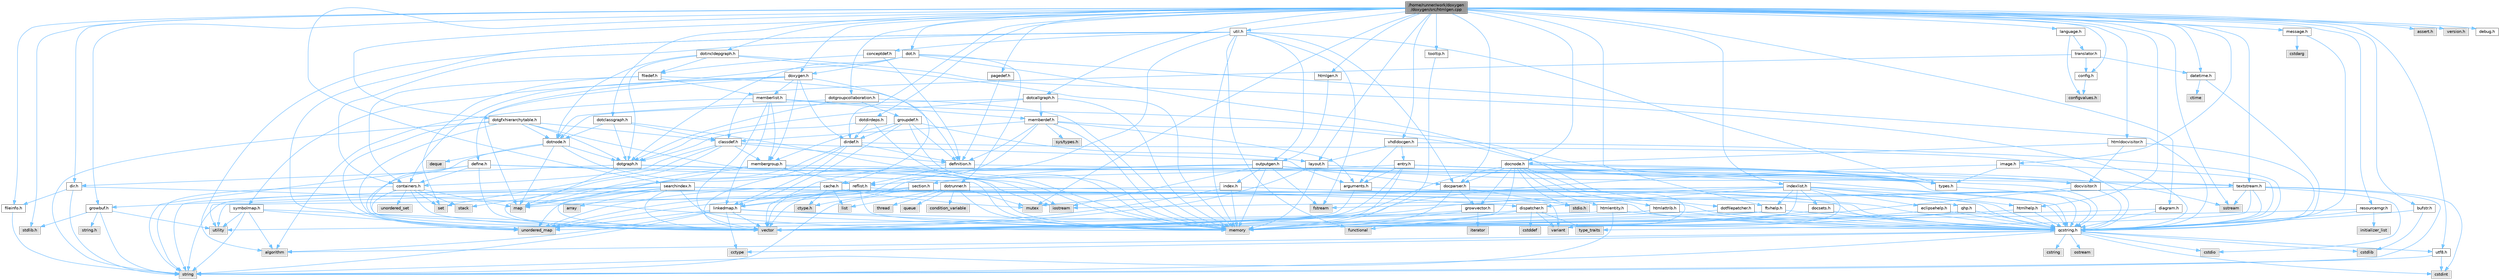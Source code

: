 digraph "/home/runner/work/doxygen/doxygen/src/htmlgen.cpp"
{
 // INTERACTIVE_SVG=YES
 // LATEX_PDF_SIZE
  bgcolor="transparent";
  edge [fontname=Helvetica,fontsize=10,labelfontname=Helvetica,labelfontsize=10];
  node [fontname=Helvetica,fontsize=10,shape=box,height=0.2,width=0.4];
  Node1 [label="/home/runner/work/doxygen\l/doxygen/src/htmlgen.cpp",height=0.2,width=0.4,color="gray40", fillcolor="grey60", style="filled", fontcolor="black",tooltip=" "];
  Node1 -> Node2 [color="steelblue1",style="solid"];
  Node2 [label="stdlib.h",height=0.2,width=0.4,color="grey60", fillcolor="#E0E0E0", style="filled",tooltip=" "];
  Node1 -> Node3 [color="steelblue1",style="solid"];
  Node3 [label="assert.h",height=0.2,width=0.4,color="grey60", fillcolor="#E0E0E0", style="filled",tooltip=" "];
  Node1 -> Node4 [color="steelblue1",style="solid"];
  Node4 [label="mutex",height=0.2,width=0.4,color="grey60", fillcolor="#E0E0E0", style="filled",tooltip=" "];
  Node1 -> Node5 [color="steelblue1",style="solid"];
  Node5 [label="sstream",height=0.2,width=0.4,color="grey60", fillcolor="#E0E0E0", style="filled",tooltip=" "];
  Node1 -> Node6 [color="steelblue1",style="solid"];
  Node6 [label="message.h",height=0.2,width=0.4,color="grey40", fillcolor="white", style="filled",URL="$d2/d0d/message_8h.html",tooltip=" "];
  Node6 -> Node7 [color="steelblue1",style="solid"];
  Node7 [label="cstdarg",height=0.2,width=0.4,color="grey60", fillcolor="#E0E0E0", style="filled",tooltip=" "];
  Node6 -> Node8 [color="steelblue1",style="solid"];
  Node8 [label="qcstring.h",height=0.2,width=0.4,color="grey40", fillcolor="white", style="filled",URL="$d7/d5c/qcstring_8h.html",tooltip=" "];
  Node8 -> Node9 [color="steelblue1",style="solid"];
  Node9 [label="string",height=0.2,width=0.4,color="grey60", fillcolor="#E0E0E0", style="filled",tooltip=" "];
  Node8 -> Node10 [color="steelblue1",style="solid"];
  Node10 [label="algorithm",height=0.2,width=0.4,color="grey60", fillcolor="#E0E0E0", style="filled",tooltip=" "];
  Node8 -> Node11 [color="steelblue1",style="solid"];
  Node11 [label="cctype",height=0.2,width=0.4,color="grey60", fillcolor="#E0E0E0", style="filled",tooltip=" "];
  Node8 -> Node12 [color="steelblue1",style="solid"];
  Node12 [label="cstring",height=0.2,width=0.4,color="grey60", fillcolor="#E0E0E0", style="filled",tooltip=" "];
  Node8 -> Node13 [color="steelblue1",style="solid"];
  Node13 [label="cstdio",height=0.2,width=0.4,color="grey60", fillcolor="#E0E0E0", style="filled",tooltip=" "];
  Node8 -> Node14 [color="steelblue1",style="solid"];
  Node14 [label="cstdlib",height=0.2,width=0.4,color="grey60", fillcolor="#E0E0E0", style="filled",tooltip=" "];
  Node8 -> Node15 [color="steelblue1",style="solid"];
  Node15 [label="cstdint",height=0.2,width=0.4,color="grey60", fillcolor="#E0E0E0", style="filled",tooltip=" "];
  Node8 -> Node16 [color="steelblue1",style="solid"];
  Node16 [label="ostream",height=0.2,width=0.4,color="grey60", fillcolor="#E0E0E0", style="filled",tooltip=" "];
  Node8 -> Node17 [color="steelblue1",style="solid"];
  Node17 [label="utf8.h",height=0.2,width=0.4,color="grey40", fillcolor="white", style="filled",URL="$db/d7c/utf8_8h.html",tooltip="Various UTF8 related helper functions."];
  Node17 -> Node15 [color="steelblue1",style="solid"];
  Node17 -> Node9 [color="steelblue1",style="solid"];
  Node1 -> Node18 [color="steelblue1",style="solid"];
  Node18 [label="htmlgen.h",height=0.2,width=0.4,color="grey40", fillcolor="white", style="filled",URL="$d8/d56/htmlgen_8h.html",tooltip=" "];
  Node18 -> Node19 [color="steelblue1",style="solid"];
  Node19 [label="outputgen.h",height=0.2,width=0.4,color="grey40", fillcolor="white", style="filled",URL="$df/d06/outputgen_8h.html",tooltip=" "];
  Node19 -> Node20 [color="steelblue1",style="solid"];
  Node20 [label="memory",height=0.2,width=0.4,color="grey60", fillcolor="#E0E0E0", style="filled",tooltip=" "];
  Node19 -> Node21 [color="steelblue1",style="solid"];
  Node21 [label="stack",height=0.2,width=0.4,color="grey60", fillcolor="#E0E0E0", style="filled",tooltip=" "];
  Node19 -> Node22 [color="steelblue1",style="solid"];
  Node22 [label="iostream",height=0.2,width=0.4,color="grey60", fillcolor="#E0E0E0", style="filled",tooltip=" "];
  Node19 -> Node23 [color="steelblue1",style="solid"];
  Node23 [label="fstream",height=0.2,width=0.4,color="grey60", fillcolor="#E0E0E0", style="filled",tooltip=" "];
  Node19 -> Node24 [color="steelblue1",style="solid"];
  Node24 [label="types.h",height=0.2,width=0.4,color="grey40", fillcolor="white", style="filled",URL="$d9/d49/types_8h.html",tooltip="This file contains a number of basic enums and types."];
  Node24 -> Node8 [color="steelblue1",style="solid"];
  Node19 -> Node25 [color="steelblue1",style="solid"];
  Node25 [label="index.h",height=0.2,width=0.4,color="grey40", fillcolor="white", style="filled",URL="$d1/db5/index_8h.html",tooltip=" "];
  Node25 -> Node20 [color="steelblue1",style="solid"];
  Node25 -> Node26 [color="steelblue1",style="solid"];
  Node26 [label="vector",height=0.2,width=0.4,color="grey60", fillcolor="#E0E0E0", style="filled",tooltip=" "];
  Node25 -> Node27 [color="steelblue1",style="solid"];
  Node27 [label="map",height=0.2,width=0.4,color="grey60", fillcolor="#E0E0E0", style="filled",tooltip=" "];
  Node25 -> Node8 [color="steelblue1",style="solid"];
  Node19 -> Node28 [color="steelblue1",style="solid"];
  Node28 [label="section.h",height=0.2,width=0.4,color="grey40", fillcolor="white", style="filled",URL="$d1/d2a/section_8h.html",tooltip=" "];
  Node28 -> Node9 [color="steelblue1",style="solid"];
  Node28 -> Node29 [color="steelblue1",style="solid"];
  Node29 [label="unordered_map",height=0.2,width=0.4,color="grey60", fillcolor="#E0E0E0", style="filled",tooltip=" "];
  Node28 -> Node8 [color="steelblue1",style="solid"];
  Node28 -> Node30 [color="steelblue1",style="solid"];
  Node30 [label="linkedmap.h",height=0.2,width=0.4,color="grey40", fillcolor="white", style="filled",URL="$da/de1/linkedmap_8h.html",tooltip=" "];
  Node30 -> Node29 [color="steelblue1",style="solid"];
  Node30 -> Node26 [color="steelblue1",style="solid"];
  Node30 -> Node20 [color="steelblue1",style="solid"];
  Node30 -> Node9 [color="steelblue1",style="solid"];
  Node30 -> Node10 [color="steelblue1",style="solid"];
  Node30 -> Node11 [color="steelblue1",style="solid"];
  Node30 -> Node8 [color="steelblue1",style="solid"];
  Node19 -> Node31 [color="steelblue1",style="solid"];
  Node31 [label="textstream.h",height=0.2,width=0.4,color="grey40", fillcolor="white", style="filled",URL="$d4/d7d/textstream_8h.html",tooltip=" "];
  Node31 -> Node9 [color="steelblue1",style="solid"];
  Node31 -> Node22 [color="steelblue1",style="solid"];
  Node31 -> Node5 [color="steelblue1",style="solid"];
  Node31 -> Node15 [color="steelblue1",style="solid"];
  Node31 -> Node13 [color="steelblue1",style="solid"];
  Node31 -> Node23 [color="steelblue1",style="solid"];
  Node31 -> Node32 [color="steelblue1",style="solid"];
  Node32 [label="type_traits",height=0.2,width=0.4,color="grey60", fillcolor="#E0E0E0", style="filled",tooltip=" "];
  Node31 -> Node8 [color="steelblue1",style="solid"];
  Node19 -> Node33 [color="steelblue1",style="solid"];
  Node33 [label="docparser.h",height=0.2,width=0.4,color="grey40", fillcolor="white", style="filled",URL="$de/d9c/docparser_8h.html",tooltip=" "];
  Node33 -> Node34 [color="steelblue1",style="solid"];
  Node34 [label="stdio.h",height=0.2,width=0.4,color="grey60", fillcolor="#E0E0E0", style="filled",tooltip=" "];
  Node33 -> Node20 [color="steelblue1",style="solid"];
  Node33 -> Node8 [color="steelblue1",style="solid"];
  Node33 -> Node35 [color="steelblue1",style="solid"];
  Node35 [label="growvector.h",height=0.2,width=0.4,color="grey40", fillcolor="white", style="filled",URL="$d7/d50/growvector_8h.html",tooltip=" "];
  Node35 -> Node26 [color="steelblue1",style="solid"];
  Node35 -> Node20 [color="steelblue1",style="solid"];
  Node35 -> Node36 [color="steelblue1",style="solid"];
  Node36 [label="iterator",height=0.2,width=0.4,color="grey60", fillcolor="#E0E0E0", style="filled",tooltip=" "];
  Node1 -> Node37 [color="steelblue1",style="solid"];
  Node37 [label="config.h",height=0.2,width=0.4,color="grey40", fillcolor="white", style="filled",URL="$db/d16/config_8h.html",tooltip=" "];
  Node37 -> Node38 [color="steelblue1",style="solid"];
  Node38 [label="configvalues.h",height=0.2,width=0.4,color="grey60", fillcolor="#E0E0E0", style="filled",tooltip=" "];
  Node1 -> Node39 [color="steelblue1",style="solid"];
  Node39 [label="util.h",height=0.2,width=0.4,color="grey40", fillcolor="white", style="filled",URL="$d8/d3c/util_8h.html",tooltip="A bunch of utility functions."];
  Node39 -> Node20 [color="steelblue1",style="solid"];
  Node39 -> Node29 [color="steelblue1",style="solid"];
  Node39 -> Node10 [color="steelblue1",style="solid"];
  Node39 -> Node40 [color="steelblue1",style="solid"];
  Node40 [label="functional",height=0.2,width=0.4,color="grey60", fillcolor="#E0E0E0", style="filled",tooltip=" "];
  Node39 -> Node23 [color="steelblue1",style="solid"];
  Node39 -> Node41 [color="steelblue1",style="solid"];
  Node41 [label="ctype.h",height=0.2,width=0.4,color="grey60", fillcolor="#E0E0E0", style="filled",tooltip=" "];
  Node39 -> Node24 [color="steelblue1",style="solid"];
  Node39 -> Node33 [color="steelblue1",style="solid"];
  Node39 -> Node42 [color="steelblue1",style="solid"];
  Node42 [label="containers.h",height=0.2,width=0.4,color="grey40", fillcolor="white", style="filled",URL="$d5/d75/containers_8h.html",tooltip=" "];
  Node42 -> Node26 [color="steelblue1",style="solid"];
  Node42 -> Node9 [color="steelblue1",style="solid"];
  Node42 -> Node43 [color="steelblue1",style="solid"];
  Node43 [label="set",height=0.2,width=0.4,color="grey60", fillcolor="#E0E0E0", style="filled",tooltip=" "];
  Node42 -> Node27 [color="steelblue1",style="solid"];
  Node42 -> Node44 [color="steelblue1",style="solid"];
  Node44 [label="unordered_set",height=0.2,width=0.4,color="grey60", fillcolor="#E0E0E0", style="filled",tooltip=" "];
  Node42 -> Node29 [color="steelblue1",style="solid"];
  Node42 -> Node21 [color="steelblue1",style="solid"];
  Node39 -> Node19 [color="steelblue1",style="solid"];
  Node39 -> Node45 [color="steelblue1",style="solid"];
  Node45 [label="conceptdef.h",height=0.2,width=0.4,color="grey40", fillcolor="white", style="filled",URL="$da/df1/conceptdef_8h.html",tooltip=" "];
  Node45 -> Node46 [color="steelblue1",style="solid"];
  Node46 [label="definition.h",height=0.2,width=0.4,color="grey40", fillcolor="white", style="filled",URL="$df/da1/definition_8h.html",tooltip=" "];
  Node46 -> Node26 [color="steelblue1",style="solid"];
  Node46 -> Node24 [color="steelblue1",style="solid"];
  Node46 -> Node47 [color="steelblue1",style="solid"];
  Node47 [label="reflist.h",height=0.2,width=0.4,color="grey40", fillcolor="white", style="filled",URL="$d1/d02/reflist_8h.html",tooltip=" "];
  Node47 -> Node26 [color="steelblue1",style="solid"];
  Node47 -> Node29 [color="steelblue1",style="solid"];
  Node47 -> Node20 [color="steelblue1",style="solid"];
  Node47 -> Node8 [color="steelblue1",style="solid"];
  Node47 -> Node30 [color="steelblue1",style="solid"];
  Node45 -> Node48 [color="steelblue1",style="solid"];
  Node48 [label="filedef.h",height=0.2,width=0.4,color="grey40", fillcolor="white", style="filled",URL="$d4/d3a/filedef_8h.html",tooltip=" "];
  Node48 -> Node43 [color="steelblue1",style="solid"];
  Node48 -> Node46 [color="steelblue1",style="solid"];
  Node48 -> Node49 [color="steelblue1",style="solid"];
  Node49 [label="memberlist.h",height=0.2,width=0.4,color="grey40", fillcolor="white", style="filled",URL="$dd/d78/memberlist_8h.html",tooltip=" "];
  Node49 -> Node26 [color="steelblue1",style="solid"];
  Node49 -> Node10 [color="steelblue1",style="solid"];
  Node49 -> Node50 [color="steelblue1",style="solid"];
  Node50 [label="memberdef.h",height=0.2,width=0.4,color="grey40", fillcolor="white", style="filled",URL="$d4/d46/memberdef_8h.html",tooltip=" "];
  Node50 -> Node26 [color="steelblue1",style="solid"];
  Node50 -> Node20 [color="steelblue1",style="solid"];
  Node50 -> Node51 [color="steelblue1",style="solid"];
  Node51 [label="sys/types.h",height=0.2,width=0.4,color="grey60", fillcolor="#E0E0E0", style="filled",tooltip=" "];
  Node50 -> Node24 [color="steelblue1",style="solid"];
  Node50 -> Node46 [color="steelblue1",style="solid"];
  Node50 -> Node52 [color="steelblue1",style="solid"];
  Node52 [label="arguments.h",height=0.2,width=0.4,color="grey40", fillcolor="white", style="filled",URL="$df/d9b/arguments_8h.html",tooltip=" "];
  Node52 -> Node26 [color="steelblue1",style="solid"];
  Node52 -> Node8 [color="steelblue1",style="solid"];
  Node50 -> Node53 [color="steelblue1",style="solid"];
  Node53 [label="classdef.h",height=0.2,width=0.4,color="grey40", fillcolor="white", style="filled",URL="$d1/da6/classdef_8h.html",tooltip=" "];
  Node53 -> Node26 [color="steelblue1",style="solid"];
  Node53 -> Node43 [color="steelblue1",style="solid"];
  Node53 -> Node42 [color="steelblue1",style="solid"];
  Node53 -> Node46 [color="steelblue1",style="solid"];
  Node53 -> Node52 [color="steelblue1",style="solid"];
  Node53 -> Node54 [color="steelblue1",style="solid"];
  Node54 [label="membergroup.h",height=0.2,width=0.4,color="grey40", fillcolor="white", style="filled",URL="$d9/d11/membergroup_8h.html",tooltip=" "];
  Node54 -> Node26 [color="steelblue1",style="solid"];
  Node54 -> Node27 [color="steelblue1",style="solid"];
  Node54 -> Node20 [color="steelblue1",style="solid"];
  Node54 -> Node24 [color="steelblue1",style="solid"];
  Node54 -> Node47 [color="steelblue1",style="solid"];
  Node49 -> Node30 [color="steelblue1",style="solid"];
  Node49 -> Node24 [color="steelblue1",style="solid"];
  Node49 -> Node54 [color="steelblue1",style="solid"];
  Node48 -> Node42 [color="steelblue1",style="solid"];
  Node1 -> Node55 [color="steelblue1",style="solid"];
  Node55 [label="doxygen.h",height=0.2,width=0.4,color="grey40", fillcolor="white", style="filled",URL="$d1/da1/doxygen_8h.html",tooltip=" "];
  Node55 -> Node42 [color="steelblue1",style="solid"];
  Node55 -> Node54 [color="steelblue1",style="solid"];
  Node55 -> Node56 [color="steelblue1",style="solid"];
  Node56 [label="dirdef.h",height=0.2,width=0.4,color="grey40", fillcolor="white", style="filled",URL="$d6/d15/dirdef_8h.html",tooltip=" "];
  Node56 -> Node26 [color="steelblue1",style="solid"];
  Node56 -> Node27 [color="steelblue1",style="solid"];
  Node56 -> Node8 [color="steelblue1",style="solid"];
  Node56 -> Node30 [color="steelblue1",style="solid"];
  Node56 -> Node46 [color="steelblue1",style="solid"];
  Node55 -> Node49 [color="steelblue1",style="solid"];
  Node55 -> Node57 [color="steelblue1",style="solid"];
  Node57 [label="define.h",height=0.2,width=0.4,color="grey40", fillcolor="white", style="filled",URL="$df/d67/define_8h.html",tooltip=" "];
  Node57 -> Node26 [color="steelblue1",style="solid"];
  Node57 -> Node20 [color="steelblue1",style="solid"];
  Node57 -> Node9 [color="steelblue1",style="solid"];
  Node57 -> Node29 [color="steelblue1",style="solid"];
  Node57 -> Node8 [color="steelblue1",style="solid"];
  Node57 -> Node42 [color="steelblue1",style="solid"];
  Node55 -> Node58 [color="steelblue1",style="solid"];
  Node58 [label="cache.h",height=0.2,width=0.4,color="grey40", fillcolor="white", style="filled",URL="$d3/d26/cache_8h.html",tooltip=" "];
  Node58 -> Node59 [color="steelblue1",style="solid"];
  Node59 [label="list",height=0.2,width=0.4,color="grey60", fillcolor="#E0E0E0", style="filled",tooltip=" "];
  Node58 -> Node29 [color="steelblue1",style="solid"];
  Node58 -> Node4 [color="steelblue1",style="solid"];
  Node58 -> Node60 [color="steelblue1",style="solid"];
  Node60 [label="utility",height=0.2,width=0.4,color="grey60", fillcolor="#E0E0E0", style="filled",tooltip=" "];
  Node58 -> Node41 [color="steelblue1",style="solid"];
  Node55 -> Node61 [color="steelblue1",style="solid"];
  Node61 [label="symbolmap.h",height=0.2,width=0.4,color="grey40", fillcolor="white", style="filled",URL="$d7/ddd/symbolmap_8h.html",tooltip=" "];
  Node61 -> Node10 [color="steelblue1",style="solid"];
  Node61 -> Node29 [color="steelblue1",style="solid"];
  Node61 -> Node26 [color="steelblue1",style="solid"];
  Node61 -> Node9 [color="steelblue1",style="solid"];
  Node61 -> Node60 [color="steelblue1",style="solid"];
  Node1 -> Node62 [color="steelblue1",style="solid"];
  Node62 [label="diagram.h",height=0.2,width=0.4,color="grey40", fillcolor="white", style="filled",URL="$d9/d1b/diagram_8h.html",tooltip=" "];
  Node62 -> Node20 [color="steelblue1",style="solid"];
  Node62 -> Node8 [color="steelblue1",style="solid"];
  Node1 -> Node63 [color="steelblue1",style="solid"];
  Node63 [label="version.h",height=0.2,width=0.4,color="grey60", fillcolor="#E0E0E0", style="filled",tooltip=" "];
  Node1 -> Node64 [color="steelblue1",style="solid"];
  Node64 [label="dot.h",height=0.2,width=0.4,color="grey40", fillcolor="white", style="filled",URL="$d6/d4a/dot_8h.html",tooltip=" "];
  Node64 -> Node27 [color="steelblue1",style="solid"];
  Node64 -> Node8 [color="steelblue1",style="solid"];
  Node64 -> Node65 [color="steelblue1",style="solid"];
  Node65 [label="dotgraph.h",height=0.2,width=0.4,color="grey40", fillcolor="white", style="filled",URL="$d0/daa/dotgraph_8h.html",tooltip=" "];
  Node65 -> Node22 [color="steelblue1",style="solid"];
  Node65 -> Node27 [color="steelblue1",style="solid"];
  Node65 -> Node8 [color="steelblue1",style="solid"];
  Node65 -> Node66 [color="steelblue1",style="solid"];
  Node66 [label="dir.h",height=0.2,width=0.4,color="grey40", fillcolor="white", style="filled",URL="$df/d9c/dir_8h.html",tooltip=" "];
  Node66 -> Node9 [color="steelblue1",style="solid"];
  Node66 -> Node20 [color="steelblue1",style="solid"];
  Node66 -> Node67 [color="steelblue1",style="solid"];
  Node67 [label="fileinfo.h",height=0.2,width=0.4,color="grey40", fillcolor="white", style="filled",URL="$df/d45/fileinfo_8h.html",tooltip=" "];
  Node67 -> Node9 [color="steelblue1",style="solid"];
  Node64 -> Node68 [color="steelblue1",style="solid"];
  Node68 [label="dotfilepatcher.h",height=0.2,width=0.4,color="grey40", fillcolor="white", style="filled",URL="$d3/d38/dotfilepatcher_8h.html",tooltip=" "];
  Node68 -> Node26 [color="steelblue1",style="solid"];
  Node68 -> Node8 [color="steelblue1",style="solid"];
  Node64 -> Node69 [color="steelblue1",style="solid"];
  Node69 [label="dotrunner.h",height=0.2,width=0.4,color="grey40", fillcolor="white", style="filled",URL="$d2/dd1/dotrunner_8h.html",tooltip=" "];
  Node69 -> Node9 [color="steelblue1",style="solid"];
  Node69 -> Node70 [color="steelblue1",style="solid"];
  Node70 [label="thread",height=0.2,width=0.4,color="grey60", fillcolor="#E0E0E0", style="filled",tooltip=" "];
  Node69 -> Node59 [color="steelblue1",style="solid"];
  Node69 -> Node71 [color="steelblue1",style="solid"];
  Node71 [label="queue",height=0.2,width=0.4,color="grey60", fillcolor="#E0E0E0", style="filled",tooltip=" "];
  Node69 -> Node4 [color="steelblue1",style="solid"];
  Node69 -> Node72 [color="steelblue1",style="solid"];
  Node72 [label="condition_variable",height=0.2,width=0.4,color="grey60", fillcolor="#E0E0E0", style="filled",tooltip=" "];
  Node69 -> Node20 [color="steelblue1",style="solid"];
  Node69 -> Node8 [color="steelblue1",style="solid"];
  Node64 -> Node55 [color="steelblue1",style="solid"];
  Node1 -> Node73 [color="steelblue1",style="solid"];
  Node73 [label="dotcallgraph.h",height=0.2,width=0.4,color="grey40", fillcolor="white", style="filled",URL="$dc/dcf/dotcallgraph_8h.html",tooltip=" "];
  Node73 -> Node20 [color="steelblue1",style="solid"];
  Node73 -> Node74 [color="steelblue1",style="solid"];
  Node74 [label="dotnode.h",height=0.2,width=0.4,color="grey40", fillcolor="white", style="filled",URL="$d8/d3b/dotnode_8h.html",tooltip=" "];
  Node74 -> Node26 [color="steelblue1",style="solid"];
  Node74 -> Node27 [color="steelblue1",style="solid"];
  Node74 -> Node75 [color="steelblue1",style="solid"];
  Node75 [label="deque",height=0.2,width=0.4,color="grey60", fillcolor="#E0E0E0", style="filled",tooltip=" "];
  Node74 -> Node22 [color="steelblue1",style="solid"];
  Node74 -> Node65 [color="steelblue1",style="solid"];
  Node73 -> Node65 [color="steelblue1",style="solid"];
  Node73 -> Node50 [color="steelblue1",style="solid"];
  Node1 -> Node76 [color="steelblue1",style="solid"];
  Node76 [label="dotclassgraph.h",height=0.2,width=0.4,color="grey40", fillcolor="white", style="filled",URL="$d5/d04/dotclassgraph_8h.html",tooltip=" "];
  Node76 -> Node20 [color="steelblue1",style="solid"];
  Node76 -> Node53 [color="steelblue1",style="solid"];
  Node76 -> Node74 [color="steelblue1",style="solid"];
  Node76 -> Node65 [color="steelblue1",style="solid"];
  Node1 -> Node77 [color="steelblue1",style="solid"];
  Node77 [label="dotdirdeps.h",height=0.2,width=0.4,color="grey40", fillcolor="white", style="filled",URL="$d3/dcf/dotdirdeps_8h.html",tooltip=" "];
  Node77 -> Node20 [color="steelblue1",style="solid"];
  Node77 -> Node65 [color="steelblue1",style="solid"];
  Node77 -> Node56 [color="steelblue1",style="solid"];
  Node1 -> Node78 [color="steelblue1",style="solid"];
  Node78 [label="dotgfxhierarchytable.h",height=0.2,width=0.4,color="grey40", fillcolor="white", style="filled",URL="$d2/de7/dotgfxhierarchytable_8h.html",tooltip=" "];
  Node78 -> Node20 [color="steelblue1",style="solid"];
  Node78 -> Node9 [color="steelblue1",style="solid"];
  Node78 -> Node29 [color="steelblue1",style="solid"];
  Node78 -> Node26 [color="steelblue1",style="solid"];
  Node78 -> Node53 [color="steelblue1",style="solid"];
  Node78 -> Node65 [color="steelblue1",style="solid"];
  Node78 -> Node74 [color="steelblue1",style="solid"];
  Node1 -> Node79 [color="steelblue1",style="solid"];
  Node79 [label="dotgroupcollaboration.h",height=0.2,width=0.4,color="grey40", fillcolor="white", style="filled",URL="$d7/d99/dotgroupcollaboration_8h.html",tooltip=" "];
  Node79 -> Node20 [color="steelblue1",style="solid"];
  Node79 -> Node74 [color="steelblue1",style="solid"];
  Node79 -> Node65 [color="steelblue1",style="solid"];
  Node79 -> Node80 [color="steelblue1",style="solid"];
  Node80 [label="groupdef.h",height=0.2,width=0.4,color="grey40", fillcolor="white", style="filled",URL="$d1/de6/groupdef_8h.html",tooltip=" "];
  Node80 -> Node20 [color="steelblue1",style="solid"];
  Node80 -> Node46 [color="steelblue1",style="solid"];
  Node80 -> Node56 [color="steelblue1",style="solid"];
  Node80 -> Node81 [color="steelblue1",style="solid"];
  Node81 [label="layout.h",height=0.2,width=0.4,color="grey40", fillcolor="white", style="filled",URL="$db/d51/layout_8h.html",tooltip=" "];
  Node81 -> Node20 [color="steelblue1",style="solid"];
  Node81 -> Node26 [color="steelblue1",style="solid"];
  Node81 -> Node24 [color="steelblue1",style="solid"];
  Node80 -> Node54 [color="steelblue1",style="solid"];
  Node80 -> Node30 [color="steelblue1",style="solid"];
  Node1 -> Node82 [color="steelblue1",style="solid"];
  Node82 [label="dotincldepgraph.h",height=0.2,width=0.4,color="grey40", fillcolor="white", style="filled",URL="$dd/d8c/dotincldepgraph_8h.html",tooltip=" "];
  Node82 -> Node20 [color="steelblue1",style="solid"];
  Node82 -> Node8 [color="steelblue1",style="solid"];
  Node82 -> Node48 [color="steelblue1",style="solid"];
  Node82 -> Node74 [color="steelblue1",style="solid"];
  Node82 -> Node65 [color="steelblue1",style="solid"];
  Node1 -> Node83 [color="steelblue1",style="solid"];
  Node83 [label="language.h",height=0.2,width=0.4,color="grey40", fillcolor="white", style="filled",URL="$d8/dce/language_8h.html",tooltip=" "];
  Node83 -> Node84 [color="steelblue1",style="solid"];
  Node84 [label="translator.h",height=0.2,width=0.4,color="grey40", fillcolor="white", style="filled",URL="$d9/df1/translator_8h.html",tooltip=" "];
  Node84 -> Node53 [color="steelblue1",style="solid"];
  Node84 -> Node37 [color="steelblue1",style="solid"];
  Node84 -> Node85 [color="steelblue1",style="solid"];
  Node85 [label="datetime.h",height=0.2,width=0.4,color="grey40", fillcolor="white", style="filled",URL="$de/d1b/datetime_8h.html",tooltip=" "];
  Node85 -> Node86 [color="steelblue1",style="solid"];
  Node86 [label="ctime",height=0.2,width=0.4,color="grey60", fillcolor="#E0E0E0", style="filled",tooltip=" "];
  Node85 -> Node8 [color="steelblue1",style="solid"];
  Node83 -> Node38 [color="steelblue1",style="solid"];
  Node1 -> Node87 [color="steelblue1",style="solid"];
  Node87 [label="htmlhelp.h",height=0.2,width=0.4,color="grey40", fillcolor="white", style="filled",URL="$d8/dc3/htmlhelp_8h.html",tooltip=" "];
  Node87 -> Node20 [color="steelblue1",style="solid"];
  Node87 -> Node8 [color="steelblue1",style="solid"];
  Node1 -> Node33 [color="steelblue1",style="solid"];
  Node1 -> Node88 [color="steelblue1",style="solid"];
  Node88 [label="docnode.h",height=0.2,width=0.4,color="grey40", fillcolor="white", style="filled",URL="$de/d2b/docnode_8h.html",tooltip=" "];
  Node88 -> Node34 [color="steelblue1",style="solid"];
  Node88 -> Node26 [color="steelblue1",style="solid"];
  Node88 -> Node20 [color="steelblue1",style="solid"];
  Node88 -> Node89 [color="steelblue1",style="solid"];
  Node89 [label="variant",height=0.2,width=0.4,color="grey60", fillcolor="#E0E0E0", style="filled",tooltip=" "];
  Node88 -> Node8 [color="steelblue1",style="solid"];
  Node88 -> Node90 [color="steelblue1",style="solid"];
  Node90 [label="docvisitor.h",height=0.2,width=0.4,color="grey40", fillcolor="white", style="filled",URL="$d2/d3c/docvisitor_8h.html",tooltip=" "];
  Node90 -> Node20 [color="steelblue1",style="solid"];
  Node90 -> Node8 [color="steelblue1",style="solid"];
  Node88 -> Node33 [color="steelblue1",style="solid"];
  Node88 -> Node91 [color="steelblue1",style="solid"];
  Node91 [label="htmlattrib.h",height=0.2,width=0.4,color="grey40", fillcolor="white", style="filled",URL="$d0/d73/htmlattrib_8h.html",tooltip=" "];
  Node91 -> Node26 [color="steelblue1",style="solid"];
  Node91 -> Node8 [color="steelblue1",style="solid"];
  Node88 -> Node92 [color="steelblue1",style="solid"];
  Node92 [label="htmlentity.h",height=0.2,width=0.4,color="grey40", fillcolor="white", style="filled",URL="$db/dc6/htmlentity_8h.html",tooltip=" "];
  Node92 -> Node29 [color="steelblue1",style="solid"];
  Node92 -> Node9 [color="steelblue1",style="solid"];
  Node92 -> Node8 [color="steelblue1",style="solid"];
  Node88 -> Node35 [color="steelblue1",style="solid"];
  Node1 -> Node93 [color="steelblue1",style="solid"];
  Node93 [label="htmldocvisitor.h",height=0.2,width=0.4,color="grey40", fillcolor="white", style="filled",URL="$d0/d71/htmldocvisitor_8h.html",tooltip=" "];
  Node93 -> Node90 [color="steelblue1",style="solid"];
  Node93 -> Node88 [color="steelblue1",style="solid"];
  Node93 -> Node8 [color="steelblue1",style="solid"];
  Node1 -> Node94 [color="steelblue1",style="solid"];
  Node94 [label="searchindex.h",height=0.2,width=0.4,color="grey40", fillcolor="white", style="filled",URL="$de/d07/searchindex_8h.html",tooltip="Web server based search engine."];
  Node94 -> Node20 [color="steelblue1",style="solid"];
  Node94 -> Node26 [color="steelblue1",style="solid"];
  Node94 -> Node27 [color="steelblue1",style="solid"];
  Node94 -> Node29 [color="steelblue1",style="solid"];
  Node94 -> Node9 [color="steelblue1",style="solid"];
  Node94 -> Node95 [color="steelblue1",style="solid"];
  Node95 [label="array",height=0.2,width=0.4,color="grey60", fillcolor="#E0E0E0", style="filled",tooltip=" "];
  Node94 -> Node89 [color="steelblue1",style="solid"];
  Node94 -> Node8 [color="steelblue1",style="solid"];
  Node94 -> Node96 [color="steelblue1",style="solid"];
  Node96 [label="growbuf.h",height=0.2,width=0.4,color="grey40", fillcolor="white", style="filled",URL="$dd/d72/growbuf_8h.html",tooltip=" "];
  Node96 -> Node60 [color="steelblue1",style="solid"];
  Node96 -> Node2 [color="steelblue1",style="solid"];
  Node96 -> Node97 [color="steelblue1",style="solid"];
  Node97 [label="string.h",height=0.2,width=0.4,color="grey60", fillcolor="#E0E0E0", style="filled",tooltip=" "];
  Node96 -> Node9 [color="steelblue1",style="solid"];
  Node94 -> Node98 [color="steelblue1",style="solid"];
  Node98 [label="dispatcher.h",height=0.2,width=0.4,color="grey40", fillcolor="white", style="filled",URL="$da/d73/dispatcher_8h.html",tooltip=" "];
  Node98 -> Node99 [color="steelblue1",style="solid"];
  Node99 [label="cstddef",height=0.2,width=0.4,color="grey60", fillcolor="#E0E0E0", style="filled",tooltip=" "];
  Node98 -> Node60 [color="steelblue1",style="solid"];
  Node98 -> Node40 [color="steelblue1",style="solid"];
  Node98 -> Node89 [color="steelblue1",style="solid"];
  Node98 -> Node32 [color="steelblue1",style="solid"];
  Node1 -> Node100 [color="steelblue1",style="solid"];
  Node100 [label="pagedef.h",height=0.2,width=0.4,color="grey40", fillcolor="white", style="filled",URL="$dd/d66/pagedef_8h.html",tooltip=" "];
  Node100 -> Node46 [color="steelblue1",style="solid"];
  Node1 -> Node101 [color="steelblue1",style="solid"];
  Node101 [label="debug.h",height=0.2,width=0.4,color="grey40", fillcolor="white", style="filled",URL="$db/d16/debug_8h.html",tooltip=" "];
  Node1 -> Node56 [color="steelblue1",style="solid"];
  Node1 -> Node102 [color="steelblue1",style="solid"];
  Node102 [label="vhdldocgen.h",height=0.2,width=0.4,color="grey40", fillcolor="white", style="filled",URL="$dd/dec/vhdldocgen_8h.html",tooltip=" "];
  Node102 -> Node8 [color="steelblue1",style="solid"];
  Node102 -> Node81 [color="steelblue1",style="solid"];
  Node102 -> Node52 [color="steelblue1",style="solid"];
  Node102 -> Node103 [color="steelblue1",style="solid"];
  Node103 [label="entry.h",height=0.2,width=0.4,color="grey40", fillcolor="white", style="filled",URL="$d1/dc6/entry_8h.html",tooltip=" "];
  Node103 -> Node26 [color="steelblue1",style="solid"];
  Node103 -> Node20 [color="steelblue1",style="solid"];
  Node103 -> Node5 [color="steelblue1",style="solid"];
  Node103 -> Node24 [color="steelblue1",style="solid"];
  Node103 -> Node52 [color="steelblue1",style="solid"];
  Node103 -> Node47 [color="steelblue1",style="solid"];
  Node103 -> Node31 [color="steelblue1",style="solid"];
  Node1 -> Node81 [color="steelblue1",style="solid"];
  Node1 -> Node104 [color="steelblue1",style="solid"];
  Node104 [label="image.h",height=0.2,width=0.4,color="grey40", fillcolor="white", style="filled",URL="$d5/db2/image_8h.html",tooltip=" "];
  Node104 -> Node26 [color="steelblue1",style="solid"];
  Node104 -> Node24 [color="steelblue1",style="solid"];
  Node104 -> Node8 [color="steelblue1",style="solid"];
  Node1 -> Node105 [color="steelblue1",style="solid"];
  Node105 [label="ftvhelp.h",height=0.2,width=0.4,color="grey40", fillcolor="white", style="filled",URL="$d2/d4a/ftvhelp_8h.html",tooltip=" "];
  Node105 -> Node20 [color="steelblue1",style="solid"];
  Node105 -> Node26 [color="steelblue1",style="solid"];
  Node105 -> Node8 [color="steelblue1",style="solid"];
  Node1 -> Node106 [color="steelblue1",style="solid"];
  Node106 [label="bufstr.h",height=0.2,width=0.4,color="grey40", fillcolor="white", style="filled",URL="$d4/de5/bufstr_8h.html",tooltip=" "];
  Node106 -> Node14 [color="steelblue1",style="solid"];
  Node106 -> Node8 [color="steelblue1",style="solid"];
  Node1 -> Node107 [color="steelblue1",style="solid"];
  Node107 [label="resourcemgr.h",height=0.2,width=0.4,color="grey40", fillcolor="white", style="filled",URL="$d6/d07/resourcemgr_8h.html",tooltip=" "];
  Node107 -> Node20 [color="steelblue1",style="solid"];
  Node107 -> Node108 [color="steelblue1",style="solid"];
  Node108 [label="initializer_list",height=0.2,width=0.4,color="grey60", fillcolor="#E0E0E0", style="filled",tooltip=" "];
  Node107 -> Node8 [color="steelblue1",style="solid"];
  Node1 -> Node109 [color="steelblue1",style="solid"];
  Node109 [label="tooltip.h",height=0.2,width=0.4,color="grey40", fillcolor="white", style="filled",URL="$db/d83/tooltip_8h.html",tooltip=" "];
  Node109 -> Node20 [color="steelblue1",style="solid"];
  Node1 -> Node96 [color="steelblue1",style="solid"];
  Node1 -> Node67 [color="steelblue1",style="solid"];
  Node1 -> Node66 [color="steelblue1",style="solid"];
  Node1 -> Node17 [color="steelblue1",style="solid"];
  Node1 -> Node31 [color="steelblue1",style="solid"];
  Node1 -> Node110 [color="steelblue1",style="solid"];
  Node110 [label="indexlist.h",height=0.2,width=0.4,color="grey40", fillcolor="white", style="filled",URL="$d5/d61/indexlist_8h.html",tooltip=" "];
  Node110 -> Node60 [color="steelblue1",style="solid"];
  Node110 -> Node26 [color="steelblue1",style="solid"];
  Node110 -> Node20 [color="steelblue1",style="solid"];
  Node110 -> Node4 [color="steelblue1",style="solid"];
  Node110 -> Node89 [color="steelblue1",style="solid"];
  Node110 -> Node8 [color="steelblue1",style="solid"];
  Node110 -> Node98 [color="steelblue1",style="solid"];
  Node110 -> Node111 [color="steelblue1",style="solid"];
  Node111 [label="docsets.h",height=0.2,width=0.4,color="grey40", fillcolor="white", style="filled",URL="$d1/db2/docsets_8h.html",tooltip=" "];
  Node111 -> Node20 [color="steelblue1",style="solid"];
  Node111 -> Node8 [color="steelblue1",style="solid"];
  Node110 -> Node112 [color="steelblue1",style="solid"];
  Node112 [label="eclipsehelp.h",height=0.2,width=0.4,color="grey40", fillcolor="white", style="filled",URL="$db/d9e/eclipsehelp_8h.html",tooltip=" "];
  Node112 -> Node20 [color="steelblue1",style="solid"];
  Node112 -> Node8 [color="steelblue1",style="solid"];
  Node110 -> Node105 [color="steelblue1",style="solid"];
  Node110 -> Node87 [color="steelblue1",style="solid"];
  Node110 -> Node113 [color="steelblue1",style="solid"];
  Node113 [label="qhp.h",height=0.2,width=0.4,color="grey40", fillcolor="white", style="filled",URL="$dc/d20/qhp_8h.html",tooltip=" "];
  Node113 -> Node20 [color="steelblue1",style="solid"];
  Node113 -> Node8 [color="steelblue1",style="solid"];
  Node1 -> Node85 [color="steelblue1",style="solid"];
}
